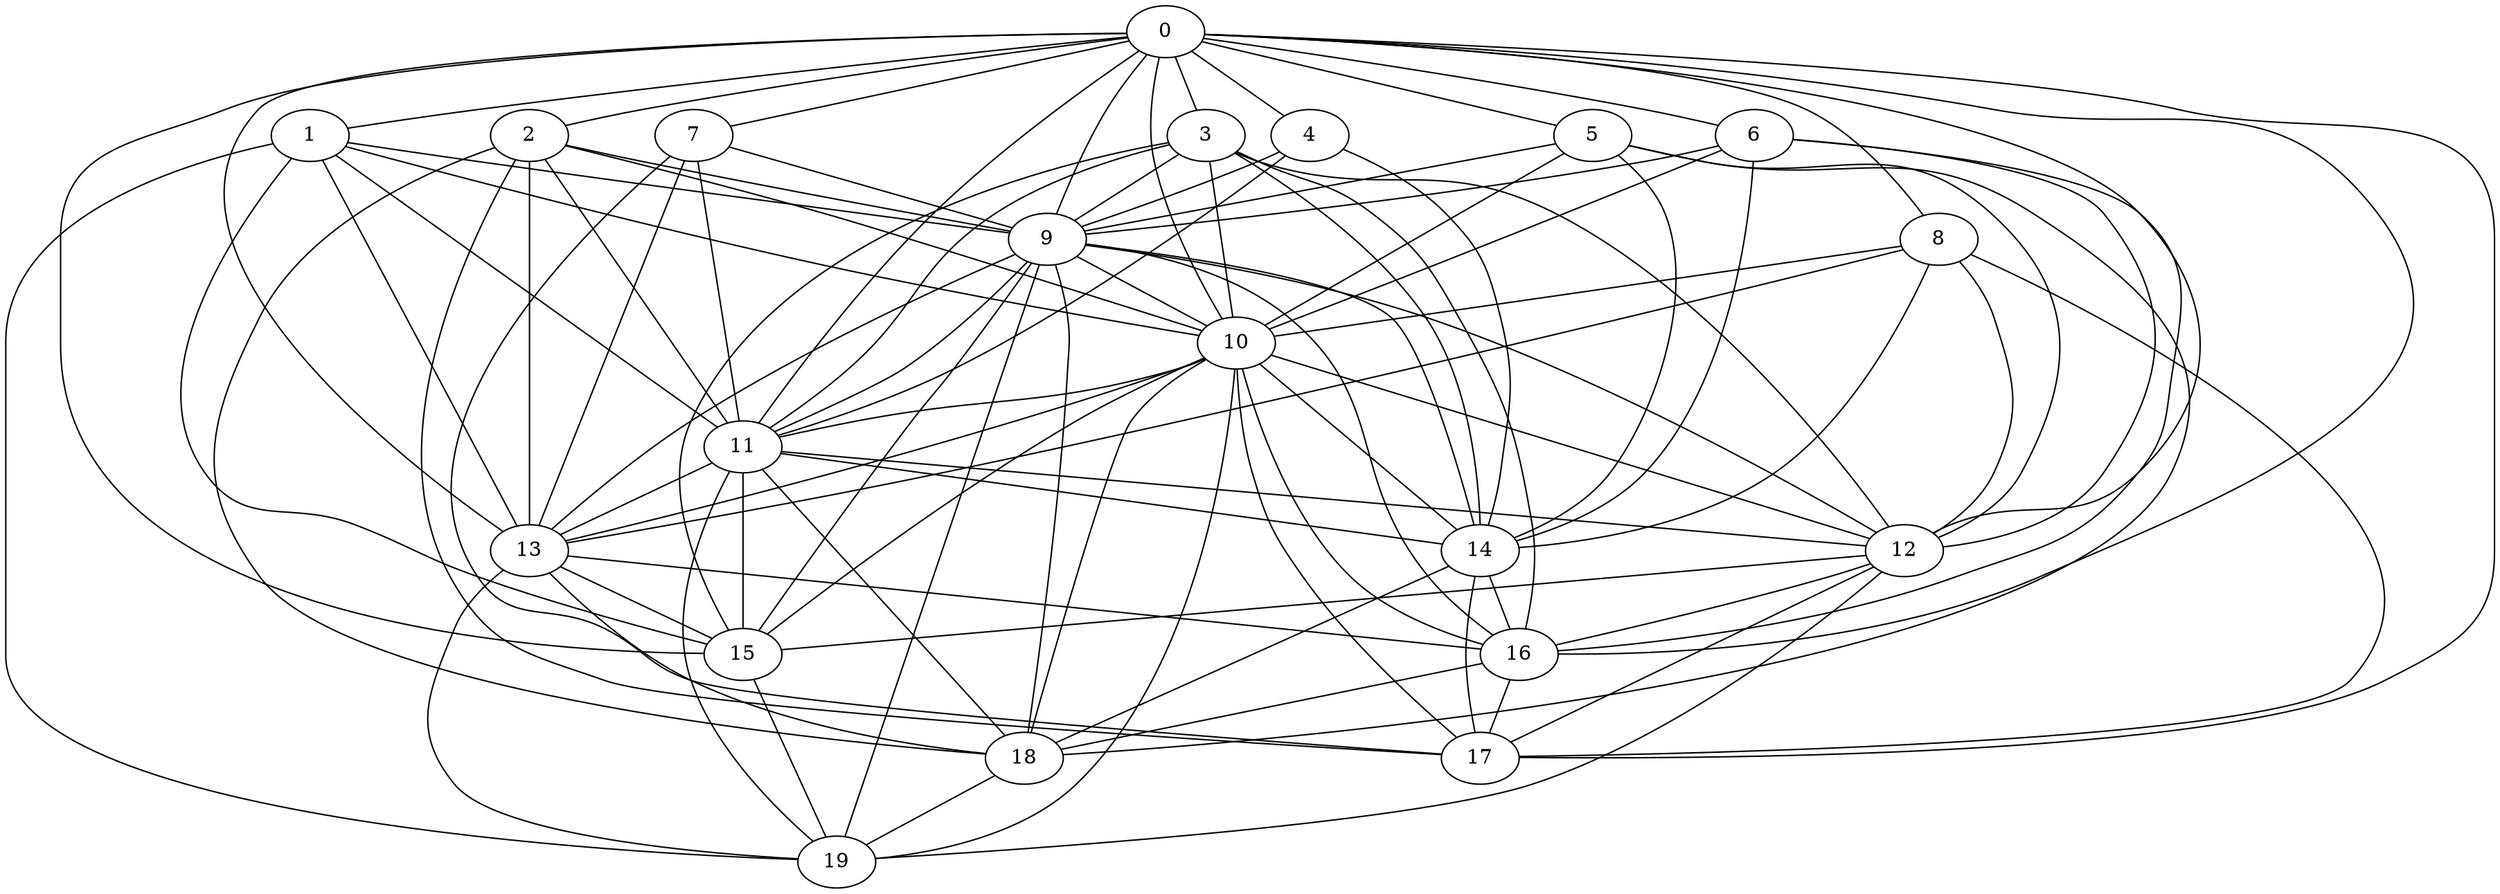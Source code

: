 strict graph "" {
	0	[w=-6];
	1	[w=6];
	0 -- 1	[w=4];
	2	[w=4];
	0 -- 2	[w=4];
	3	[w=4];
	0 -- 3	[w=5];
	4	[w=4];
	0 -- 4	[w=-2];
	5	[w=4];
	0 -- 5	[w=7];
	6	[w=-5];
	0 -- 6	[w=4];
	7	[w=-3];
	0 -- 7	[w=6];
	8	[w=-5];
	0 -- 8	[w=-3];
	9	[w=-3];
	0 -- 9	[w=-3];
	10	[w=-7];
	0 -- 10	[w=-7];
	11	[w=5];
	0 -- 11	[w=-3];
	12	[w=-2];
	0 -- 12	[w=7];
	13	[w=-2];
	0 -- 13	[w=-5];
	15	[w=-10];
	0 -- 15	[w=-4];
	16	[w=5];
	0 -- 16	[w=-3];
	17	[w=-9];
	0 -- 17	[w=-8];
	1 -- 9	[w=-9];
	1 -- 10	[w=-4];
	1 -- 11	[w=10];
	1 -- 13	[w=10];
	1 -- 15	[w=-4];
	19	[w=6];
	1 -- 19	[w=-8];
	2 -- 9	[w=2];
	2 -- 10	[w=-5];
	2 -- 11	[w=-4];
	2 -- 13	[w=-7];
	2 -- 17	[w=6];
	18	[w=-4];
	2 -- 18	[w=7];
	3 -- 9	[w=-8];
	3 -- 10	[w=-8];
	3 -- 11	[w=5];
	3 -- 12	[w=2];
	14	[w=-8];
	3 -- 14	[w=8];
	3 -- 15	[w=-2];
	3 -- 16	[w=2];
	4 -- 9	[w=-4];
	4 -- 11	[w=10];
	4 -- 14	[w=-2];
	5 -- 9	[w=5];
	5 -- 10	[w=-2];
	5 -- 12	[w=-7];
	5 -- 14	[w=6];
	5 -- 18	[w=8];
	6 -- 9	[w=10];
	6 -- 10	[w=-5];
	6 -- 12	[w=3];
	6 -- 14	[w=-7];
	6 -- 16	[w=10];
	7 -- 9	[w=2];
	7 -- 11	[w=-10];
	7 -- 13	[w=-10];
	7 -- 17	[w=-5];
	8 -- 10	[w=-9];
	8 -- 12	[w=-2];
	8 -- 13	[w=-10];
	8 -- 14	[w=2];
	8 -- 17	[w=9];
	9 -- 10	[w=-5];
	9 -- 11	[w=-5];
	9 -- 12	[w=8];
	9 -- 13	[w=10];
	9 -- 14	[w=-8];
	9 -- 15	[w=3];
	9 -- 16	[w=10];
	9 -- 18	[w=-6];
	9 -- 19	[w=-2];
	10 -- 11	[w=-8];
	10 -- 12	[w=-9];
	10 -- 13	[w=3];
	10 -- 14	[w=7];
	10 -- 15	[w=3];
	10 -- 16	[w=8];
	10 -- 17	[w=-3];
	10 -- 18	[w=2];
	10 -- 19	[w=7];
	11 -- 12	[w=-3];
	11 -- 13	[w=-4];
	11 -- 14	[w=-7];
	11 -- 15	[w=10];
	11 -- 18	[w=2];
	11 -- 19	[w=-3];
	12 -- 15	[w=2];
	12 -- 16	[w=-6];
	12 -- 17	[w=6];
	12 -- 19	[w=5];
	13 -- 15	[w=-5];
	13 -- 16	[w=-9];
	13 -- 18	[w=-6];
	13 -- 19	[w=9];
	14 -- 16	[w=-7];
	14 -- 17	[w=8];
	14 -- 18	[w=4];
	15 -- 19	[w=-8];
	16 -- 17	[w=-6];
	16 -- 18	[w=8];
	18 -- 19	[w=3];
}
